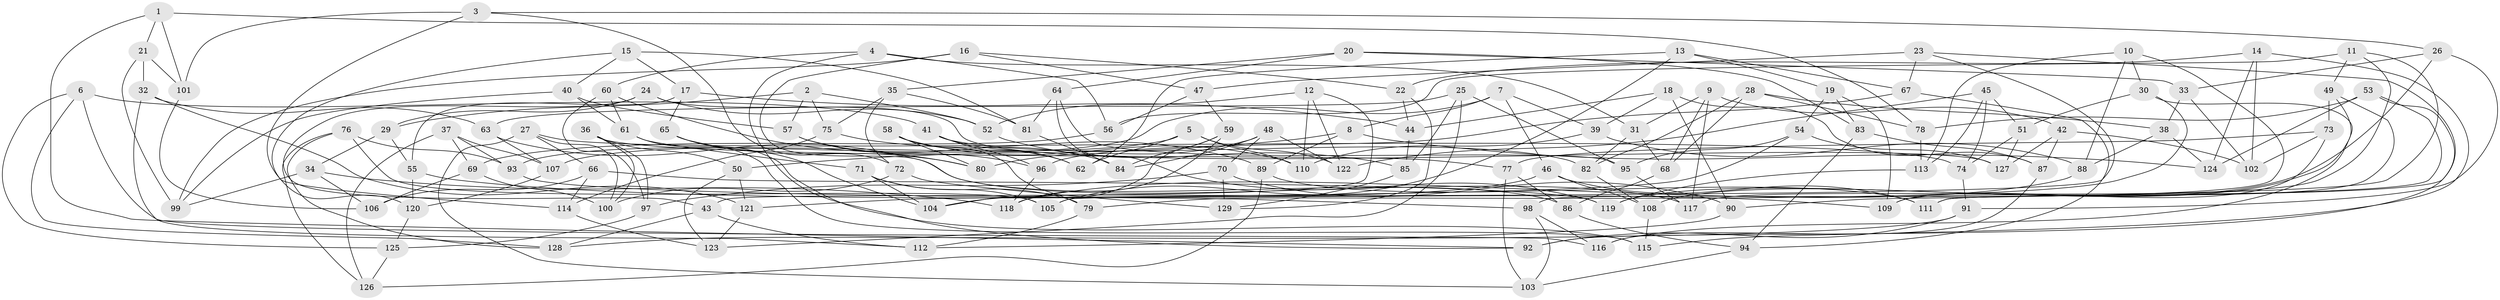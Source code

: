 // coarse degree distribution, {15: 0.015625, 4: 0.40625, 7: 0.03125, 5: 0.03125, 8: 0.171875, 6: 0.21875, 9: 0.046875, 13: 0.015625, 10: 0.015625, 3: 0.046875}
// Generated by graph-tools (version 1.1) at 2025/20/03/04/25 18:20:48]
// undirected, 129 vertices, 258 edges
graph export_dot {
graph [start="1"]
  node [color=gray90,style=filled];
  1;
  2;
  3;
  4;
  5;
  6;
  7;
  8;
  9;
  10;
  11;
  12;
  13;
  14;
  15;
  16;
  17;
  18;
  19;
  20;
  21;
  22;
  23;
  24;
  25;
  26;
  27;
  28;
  29;
  30;
  31;
  32;
  33;
  34;
  35;
  36;
  37;
  38;
  39;
  40;
  41;
  42;
  43;
  44;
  45;
  46;
  47;
  48;
  49;
  50;
  51;
  52;
  53;
  54;
  55;
  56;
  57;
  58;
  59;
  60;
  61;
  62;
  63;
  64;
  65;
  66;
  67;
  68;
  69;
  70;
  71;
  72;
  73;
  74;
  75;
  76;
  77;
  78;
  79;
  80;
  81;
  82;
  83;
  84;
  85;
  86;
  87;
  88;
  89;
  90;
  91;
  92;
  93;
  94;
  95;
  96;
  97;
  98;
  99;
  100;
  101;
  102;
  103;
  104;
  105;
  106;
  107;
  108;
  109;
  110;
  111;
  112;
  113;
  114;
  115;
  116;
  117;
  118;
  119;
  120;
  121;
  122;
  123;
  124;
  125;
  126;
  127;
  128;
  129;
  1 -- 78;
  1 -- 92;
  1 -- 101;
  1 -- 21;
  2 -- 75;
  2 -- 57;
  2 -- 29;
  2 -- 52;
  3 -- 26;
  3 -- 101;
  3 -- 72;
  3 -- 114;
  4 -- 92;
  4 -- 56;
  4 -- 60;
  4 -- 31;
  5 -- 110;
  5 -- 122;
  5 -- 62;
  5 -- 107;
  6 -- 116;
  6 -- 41;
  6 -- 128;
  6 -- 125;
  7 -- 39;
  7 -- 8;
  7 -- 93;
  7 -- 46;
  8 -- 124;
  8 -- 89;
  8 -- 50;
  9 -- 117;
  9 -- 42;
  9 -- 68;
  9 -- 31;
  10 -- 113;
  10 -- 98;
  10 -- 30;
  10 -- 88;
  11 -- 49;
  11 -- 90;
  11 -- 117;
  11 -- 56;
  12 -- 110;
  12 -- 122;
  12 -- 52;
  12 -- 43;
  13 -- 19;
  13 -- 67;
  13 -- 105;
  13 -- 62;
  14 -- 102;
  14 -- 124;
  14 -- 22;
  14 -- 115;
  15 -- 81;
  15 -- 40;
  15 -- 120;
  15 -- 17;
  16 -- 47;
  16 -- 22;
  16 -- 86;
  16 -- 99;
  17 -- 55;
  17 -- 44;
  17 -- 65;
  18 -- 87;
  18 -- 39;
  18 -- 90;
  18 -- 44;
  19 -- 83;
  19 -- 109;
  19 -- 54;
  20 -- 83;
  20 -- 64;
  20 -- 35;
  20 -- 33;
  21 -- 101;
  21 -- 99;
  21 -- 32;
  22 -- 129;
  22 -- 44;
  23 -- 47;
  23 -- 111;
  23 -- 105;
  23 -- 67;
  24 -- 29;
  24 -- 43;
  24 -- 127;
  24 -- 52;
  25 -- 95;
  25 -- 63;
  25 -- 85;
  25 -- 123;
  26 -- 91;
  26 -- 119;
  26 -- 33;
  27 -- 103;
  27 -- 66;
  27 -- 74;
  27 -- 100;
  28 -- 68;
  28 -- 82;
  28 -- 38;
  28 -- 78;
  29 -- 34;
  29 -- 55;
  30 -- 79;
  30 -- 51;
  30 -- 116;
  31 -- 68;
  31 -- 82;
  32 -- 63;
  32 -- 121;
  32 -- 112;
  33 -- 102;
  33 -- 38;
  34 -- 106;
  34 -- 118;
  34 -- 99;
  35 -- 81;
  35 -- 75;
  35 -- 72;
  36 -- 77;
  36 -- 100;
  36 -- 50;
  36 -- 97;
  37 -- 126;
  37 -- 93;
  37 -- 69;
  37 -- 107;
  38 -- 124;
  38 -- 88;
  39 -- 88;
  39 -- 110;
  40 -- 57;
  40 -- 61;
  40 -- 99;
  41 -- 62;
  41 -- 96;
  41 -- 82;
  42 -- 102;
  42 -- 127;
  42 -- 87;
  43 -- 128;
  43 -- 112;
  44 -- 85;
  45 -- 113;
  45 -- 74;
  45 -- 51;
  45 -- 122;
  46 -- 104;
  46 -- 111;
  46 -- 108;
  47 -- 56;
  47 -- 59;
  48 -- 84;
  48 -- 70;
  48 -- 80;
  48 -- 122;
  49 -- 73;
  49 -- 109;
  49 -- 108;
  50 -- 121;
  50 -- 123;
  51 -- 127;
  51 -- 74;
  52 -- 85;
  53 -- 92;
  53 -- 111;
  53 -- 78;
  53 -- 124;
  54 -- 121;
  54 -- 127;
  54 -- 95;
  55 -- 109;
  55 -- 120;
  56 -- 69;
  57 -- 84;
  57 -- 96;
  58 -- 62;
  58 -- 79;
  58 -- 110;
  58 -- 80;
  59 -- 118;
  59 -- 84;
  59 -- 104;
  60 -- 80;
  60 -- 97;
  60 -- 61;
  61 -- 71;
  61 -- 115;
  63 -- 107;
  63 -- 117;
  64 -- 81;
  64 -- 95;
  64 -- 119;
  65 -- 115;
  65 -- 80;
  65 -- 104;
  66 -- 106;
  66 -- 114;
  66 -- 119;
  67 -- 96;
  67 -- 94;
  68 -- 86;
  69 -- 106;
  69 -- 100;
  70 -- 97;
  70 -- 129;
  70 -- 90;
  71 -- 104;
  71 -- 105;
  71 -- 79;
  72 -- 129;
  72 -- 100;
  73 -- 109;
  73 -- 102;
  73 -- 77;
  74 -- 91;
  75 -- 89;
  75 -- 114;
  76 -- 105;
  76 -- 93;
  76 -- 128;
  76 -- 126;
  77 -- 103;
  77 -- 86;
  78 -- 113;
  79 -- 112;
  81 -- 84;
  82 -- 108;
  83 -- 94;
  83 -- 87;
  85 -- 129;
  86 -- 94;
  87 -- 116;
  88 -- 118;
  89 -- 111;
  89 -- 126;
  90 -- 112;
  91 -- 92;
  91 -- 128;
  93 -- 98;
  94 -- 103;
  95 -- 117;
  96 -- 118;
  97 -- 125;
  98 -- 116;
  98 -- 103;
  101 -- 106;
  107 -- 120;
  108 -- 115;
  113 -- 119;
  114 -- 123;
  120 -- 125;
  121 -- 123;
  125 -- 126;
}
